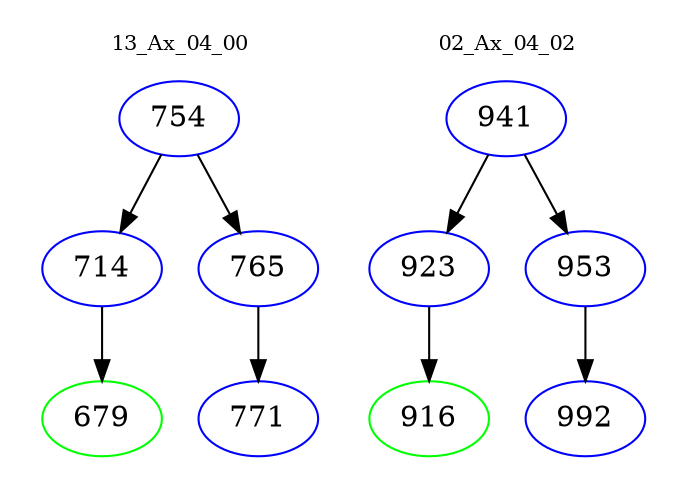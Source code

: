 digraph{
subgraph cluster_0 {
color = white
label = "13_Ax_04_00";
fontsize=10;
T0_754 [label="754", color="blue"]
T0_754 -> T0_714 [color="black"]
T0_714 [label="714", color="blue"]
T0_714 -> T0_679 [color="black"]
T0_679 [label="679", color="green"]
T0_754 -> T0_765 [color="black"]
T0_765 [label="765", color="blue"]
T0_765 -> T0_771 [color="black"]
T0_771 [label="771", color="blue"]
}
subgraph cluster_1 {
color = white
label = "02_Ax_04_02";
fontsize=10;
T1_941 [label="941", color="blue"]
T1_941 -> T1_923 [color="black"]
T1_923 [label="923", color="blue"]
T1_923 -> T1_916 [color="black"]
T1_916 [label="916", color="green"]
T1_941 -> T1_953 [color="black"]
T1_953 [label="953", color="blue"]
T1_953 -> T1_992 [color="black"]
T1_992 [label="992", color="blue"]
}
}
